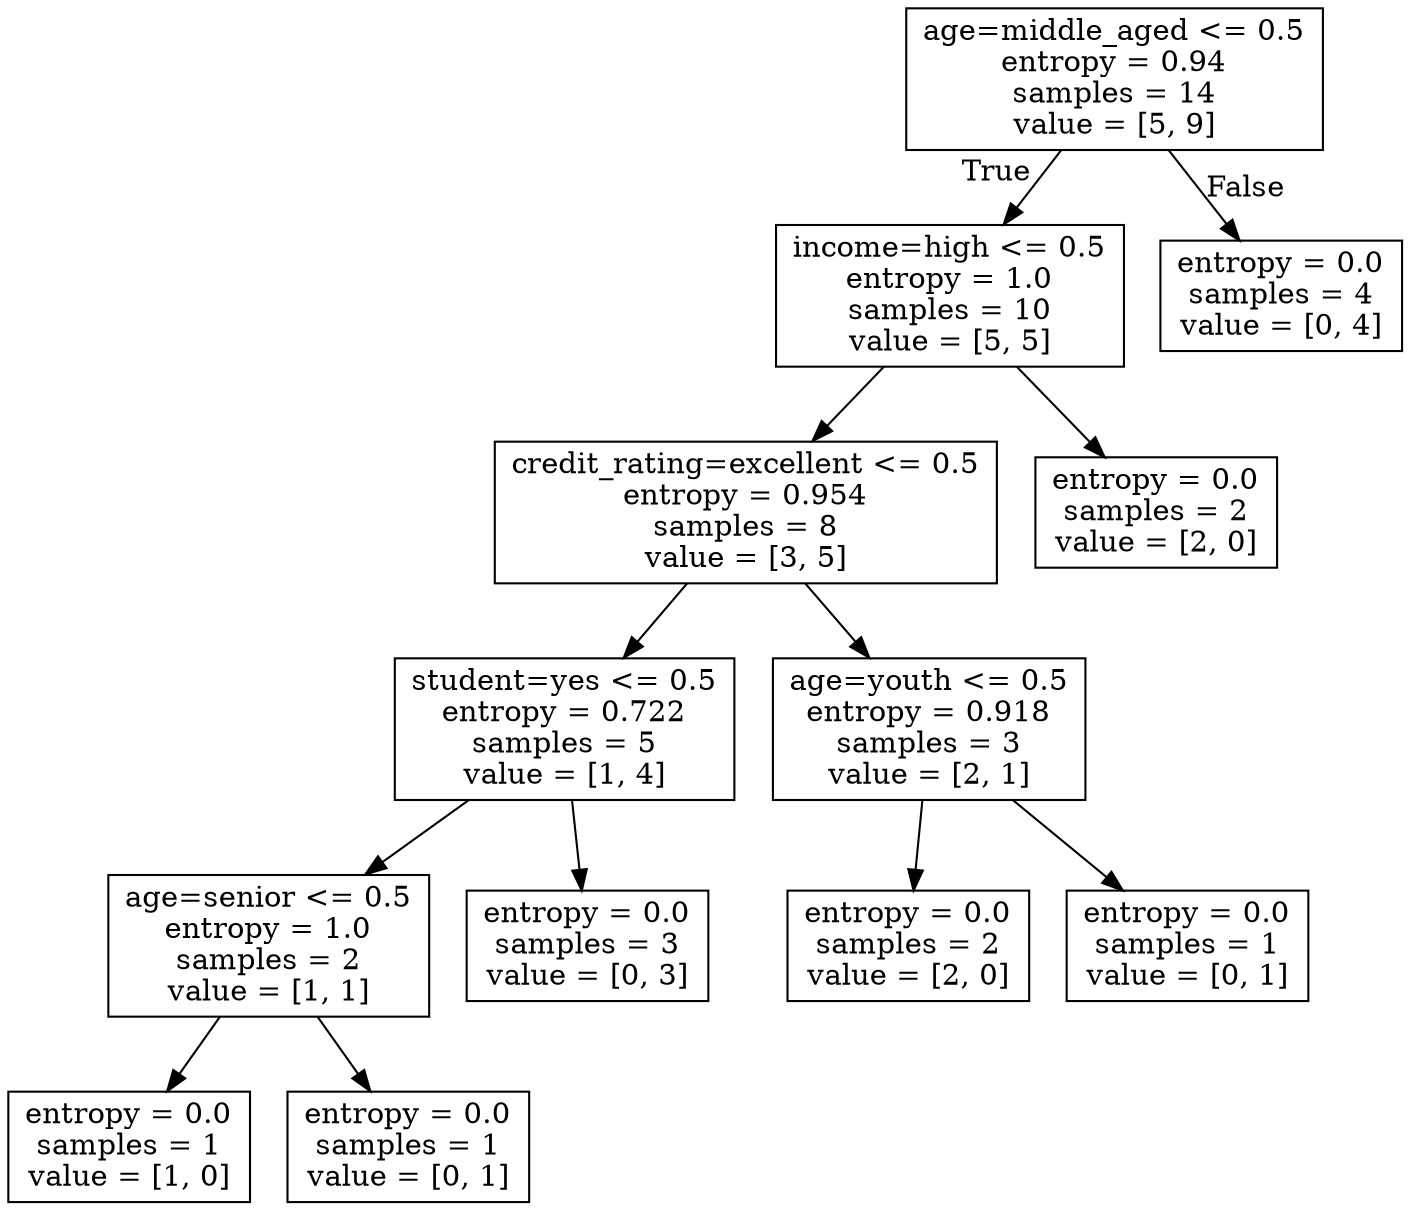 digraph Tree {
node [shape=box] ;
0 [label="age=middle_aged <= 0.5\nentropy = 0.94\nsamples = 14\nvalue = [5, 9]"] ;
1 [label="income=high <= 0.5\nentropy = 1.0\nsamples = 10\nvalue = [5, 5]"] ;
0 -> 1 [labeldistance=2.5, labelangle=45, headlabel="True"] ;
2 [label="credit_rating=excellent <= 0.5\nentropy = 0.954\nsamples = 8\nvalue = [3, 5]"] ;
1 -> 2 ;
3 [label="student=yes <= 0.5\nentropy = 0.722\nsamples = 5\nvalue = [1, 4]"] ;
2 -> 3 ;
4 [label="age=senior <= 0.5\nentropy = 1.0\nsamples = 2\nvalue = [1, 1]"] ;
3 -> 4 ;
5 [label="entropy = 0.0\nsamples = 1\nvalue = [1, 0]"] ;
4 -> 5 ;
6 [label="entropy = 0.0\nsamples = 1\nvalue = [0, 1]"] ;
4 -> 6 ;
7 [label="entropy = 0.0\nsamples = 3\nvalue = [0, 3]"] ;
3 -> 7 ;
8 [label="age=youth <= 0.5\nentropy = 0.918\nsamples = 3\nvalue = [2, 1]"] ;
2 -> 8 ;
9 [label="entropy = 0.0\nsamples = 2\nvalue = [2, 0]"] ;
8 -> 9 ;
10 [label="entropy = 0.0\nsamples = 1\nvalue = [0, 1]"] ;
8 -> 10 ;
11 [label="entropy = 0.0\nsamples = 2\nvalue = [2, 0]"] ;
1 -> 11 ;
12 [label="entropy = 0.0\nsamples = 4\nvalue = [0, 4]"] ;
0 -> 12 [labeldistance=2.5, labelangle=-45, headlabel="False"] ;
}